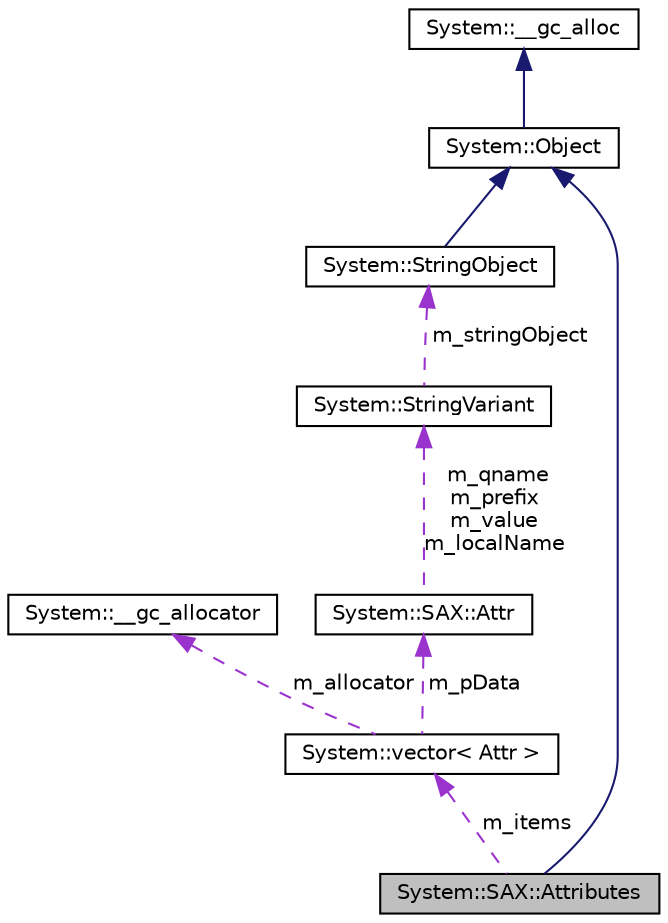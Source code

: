 digraph G
{
  edge [fontname="Helvetica",fontsize="10",labelfontname="Helvetica",labelfontsize="10"];
  node [fontname="Helvetica",fontsize="10",shape=record];
  Node1 [label="System::SAX::Attributes",height=0.2,width=0.4,color="black", fillcolor="grey75", style="filled" fontcolor="black"];
  Node2 -> Node1 [dir="back",color="midnightblue",fontsize="10",style="solid",fontname="Helvetica"];
  Node2 [label="System::Object",height=0.2,width=0.4,color="black", fillcolor="white", style="filled",URL="$class_system_1_1_object.html"];
  Node3 -> Node2 [dir="back",color="midnightblue",fontsize="10",style="solid",fontname="Helvetica"];
  Node3 [label="System::__gc_alloc",height=0.2,width=0.4,color="black", fillcolor="white", style="filled",URL="$class_system_1_1____gc__alloc.html"];
  Node4 -> Node1 [dir="back",color="darkorchid3",fontsize="10",style="dashed",label=" m_items" ,fontname="Helvetica"];
  Node4 [label="System::vector\< Attr \>",height=0.2,width=0.4,color="black", fillcolor="white", style="filled",URL="$class_system_1_1vector.html"];
  Node5 -> Node4 [dir="back",color="darkorchid3",fontsize="10",style="dashed",label=" m_pData" ,fontname="Helvetica"];
  Node5 [label="System::SAX::Attr",height=0.2,width=0.4,color="black", fillcolor="white", style="filled",URL="$class_system_1_1_s_a_x_1_1_attr.html"];
  Node6 -> Node5 [dir="back",color="darkorchid3",fontsize="10",style="dashed",label=" m_qname\nm_prefix\nm_value\nm_localName" ,fontname="Helvetica"];
  Node6 [label="System::StringVariant",height=0.2,width=0.4,color="black", fillcolor="white", style="filled",URL="$class_system_1_1_string_variant.html"];
  Node7 -> Node6 [dir="back",color="darkorchid3",fontsize="10",style="dashed",label=" m_stringObject" ,fontname="Helvetica"];
  Node7 [label="System::StringObject",height=0.2,width=0.4,color="black", fillcolor="white", style="filled",URL="$class_system_1_1_string_object.html"];
  Node2 -> Node7 [dir="back",color="midnightblue",fontsize="10",style="solid",fontname="Helvetica"];
  Node8 -> Node4 [dir="back",color="darkorchid3",fontsize="10",style="dashed",label=" m_allocator" ,fontname="Helvetica"];
  Node8 [label="System::__gc_allocator",height=0.2,width=0.4,color="black", fillcolor="white", style="filled",URL="$class_system_1_1____gc__allocator.html"];
}
